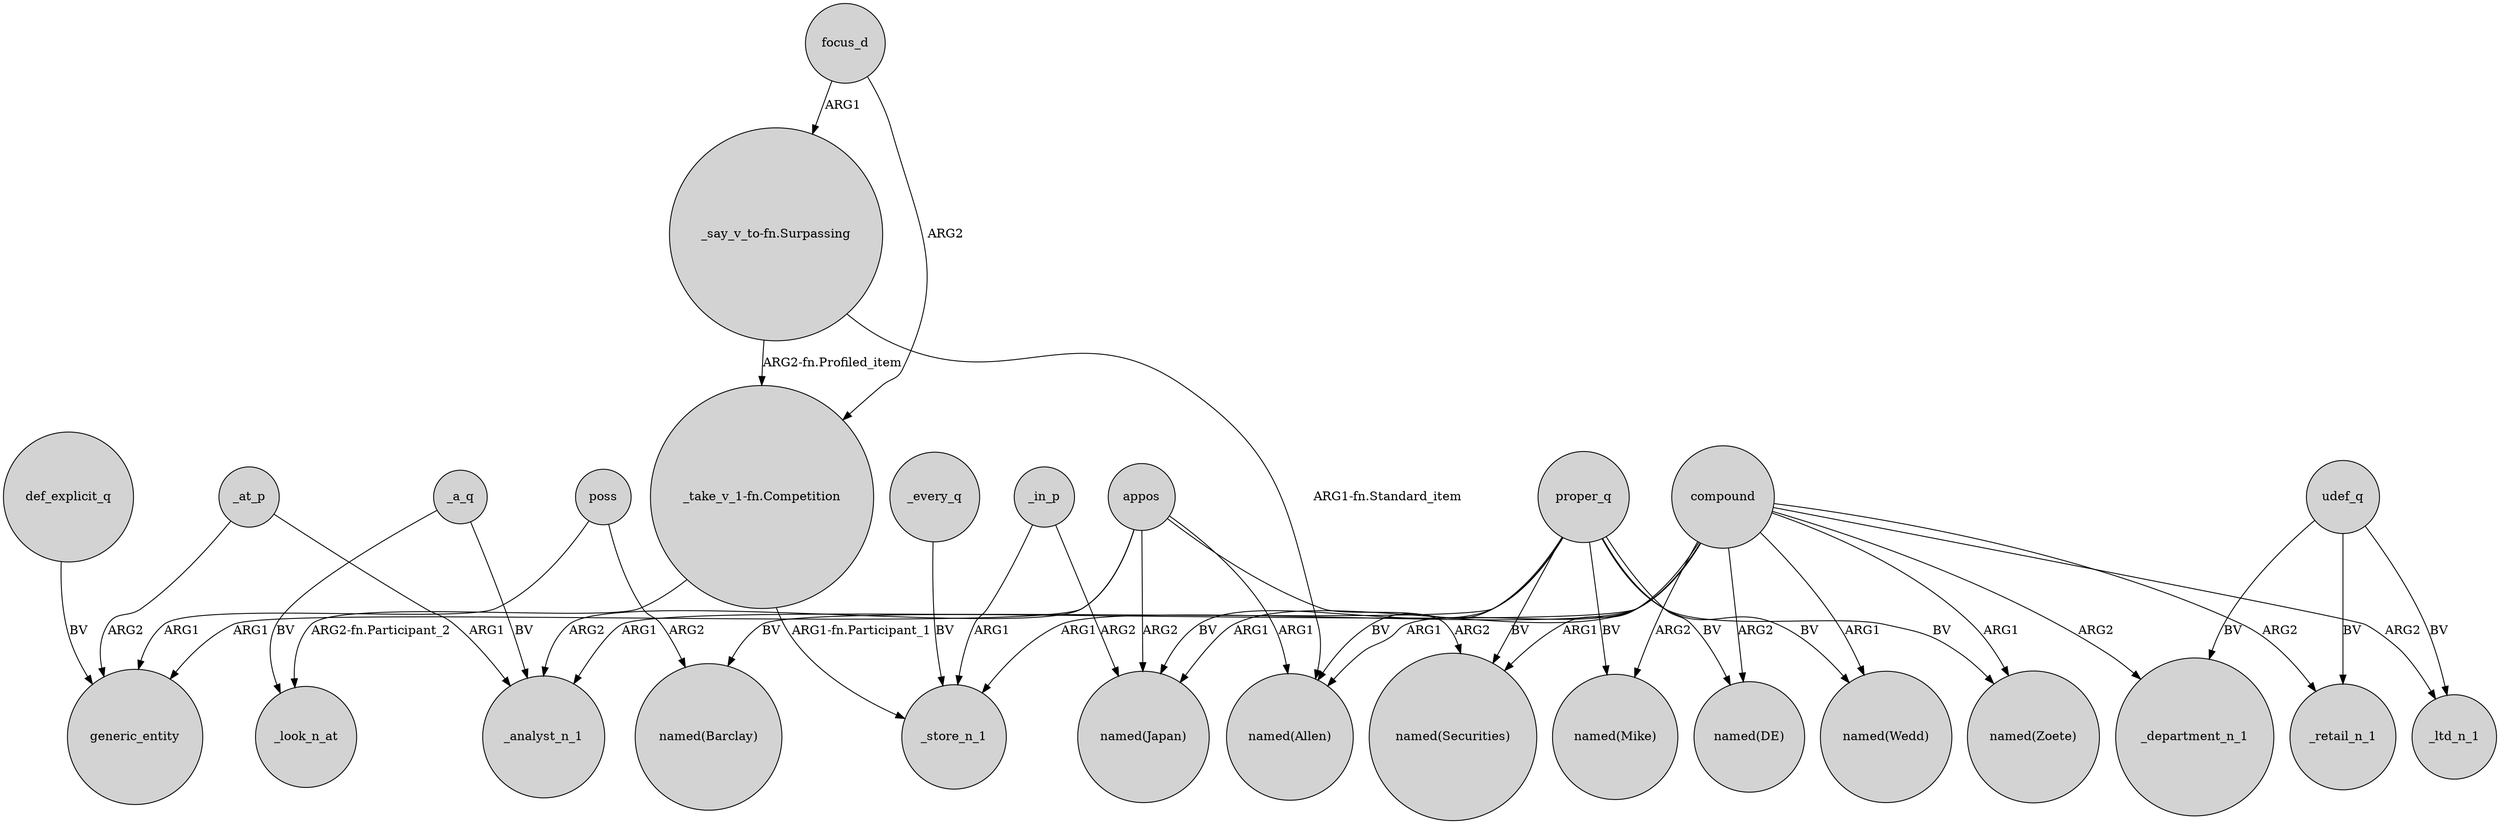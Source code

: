 digraph {
	node [shape=circle style=filled]
	proper_q -> "named(DE)" [label=BV]
	poss -> "named(Barclay)" [label=ARG2]
	def_explicit_q -> generic_entity [label=BV]
	"_say_v_to-fn.Surpassing" -> "named(Allen)" [label="ARG1-fn.Standard_item"]
	compound -> "named(Mike)" [label=ARG2]
	proper_q -> "named(Securities)" [label=BV]
	appos -> "named(Japan)" [label=ARG2]
	compound -> "named(Wedd)" [label=ARG1]
	udef_q -> _department_n_1 [label=BV]
	compound -> _retail_n_1 [label=ARG2]
	poss -> generic_entity [label=ARG1]
	compound -> "named(Japan)" [label=ARG1]
	_in_p -> _store_n_1 [label=ARG1]
	"_say_v_to-fn.Surpassing" -> "_take_v_1-fn.Competition" [label="ARG2-fn.Profiled_item"]
	"_take_v_1-fn.Competition" -> _store_n_1 [label="ARG1-fn.Participant_1"]
	_a_q -> _analyst_n_1 [label=BV]
	proper_q -> "named(Wedd)" [label=BV]
	udef_q -> _retail_n_1 [label=BV]
	_at_p -> _analyst_n_1 [label=ARG1]
	proper_q -> "named(Mike)" [label=BV]
	compound -> "named(DE)" [label=ARG2]
	appos -> _analyst_n_1 [label=ARG2]
	compound -> "named(Allen)" [label=ARG1]
	compound -> _analyst_n_1 [label=ARG1]
	proper_q -> "named(Barclay)" [label=BV]
	proper_q -> "named(Japan)" [label=BV]
	_every_q -> _store_n_1 [label=BV]
	appos -> "named(Allen)" [label=ARG1]
	proper_q -> "named(Zoete)" [label=BV]
	compound -> _store_n_1 [label=ARG1]
	_a_q -> _look_n_at [label=BV]
	appos -> "named(Securities)" [label=ARG2]
	compound -> _department_n_1 [label=ARG2]
	compound -> _ltd_n_1 [label=ARG2]
	focus_d -> "_say_v_to-fn.Surpassing" [label=ARG1]
	"_take_v_1-fn.Competition" -> _look_n_at [label="ARG2-fn.Participant_2"]
	proper_q -> "named(Allen)" [label=BV]
	_in_p -> "named(Japan)" [label=ARG2]
	focus_d -> "_take_v_1-fn.Competition" [label=ARG2]
	appos -> generic_entity [label=ARG1]
	udef_q -> _ltd_n_1 [label=BV]
	compound -> "named(Zoete)" [label=ARG1]
	_at_p -> generic_entity [label=ARG2]
	compound -> "named(Securities)" [label=ARG1]
}

